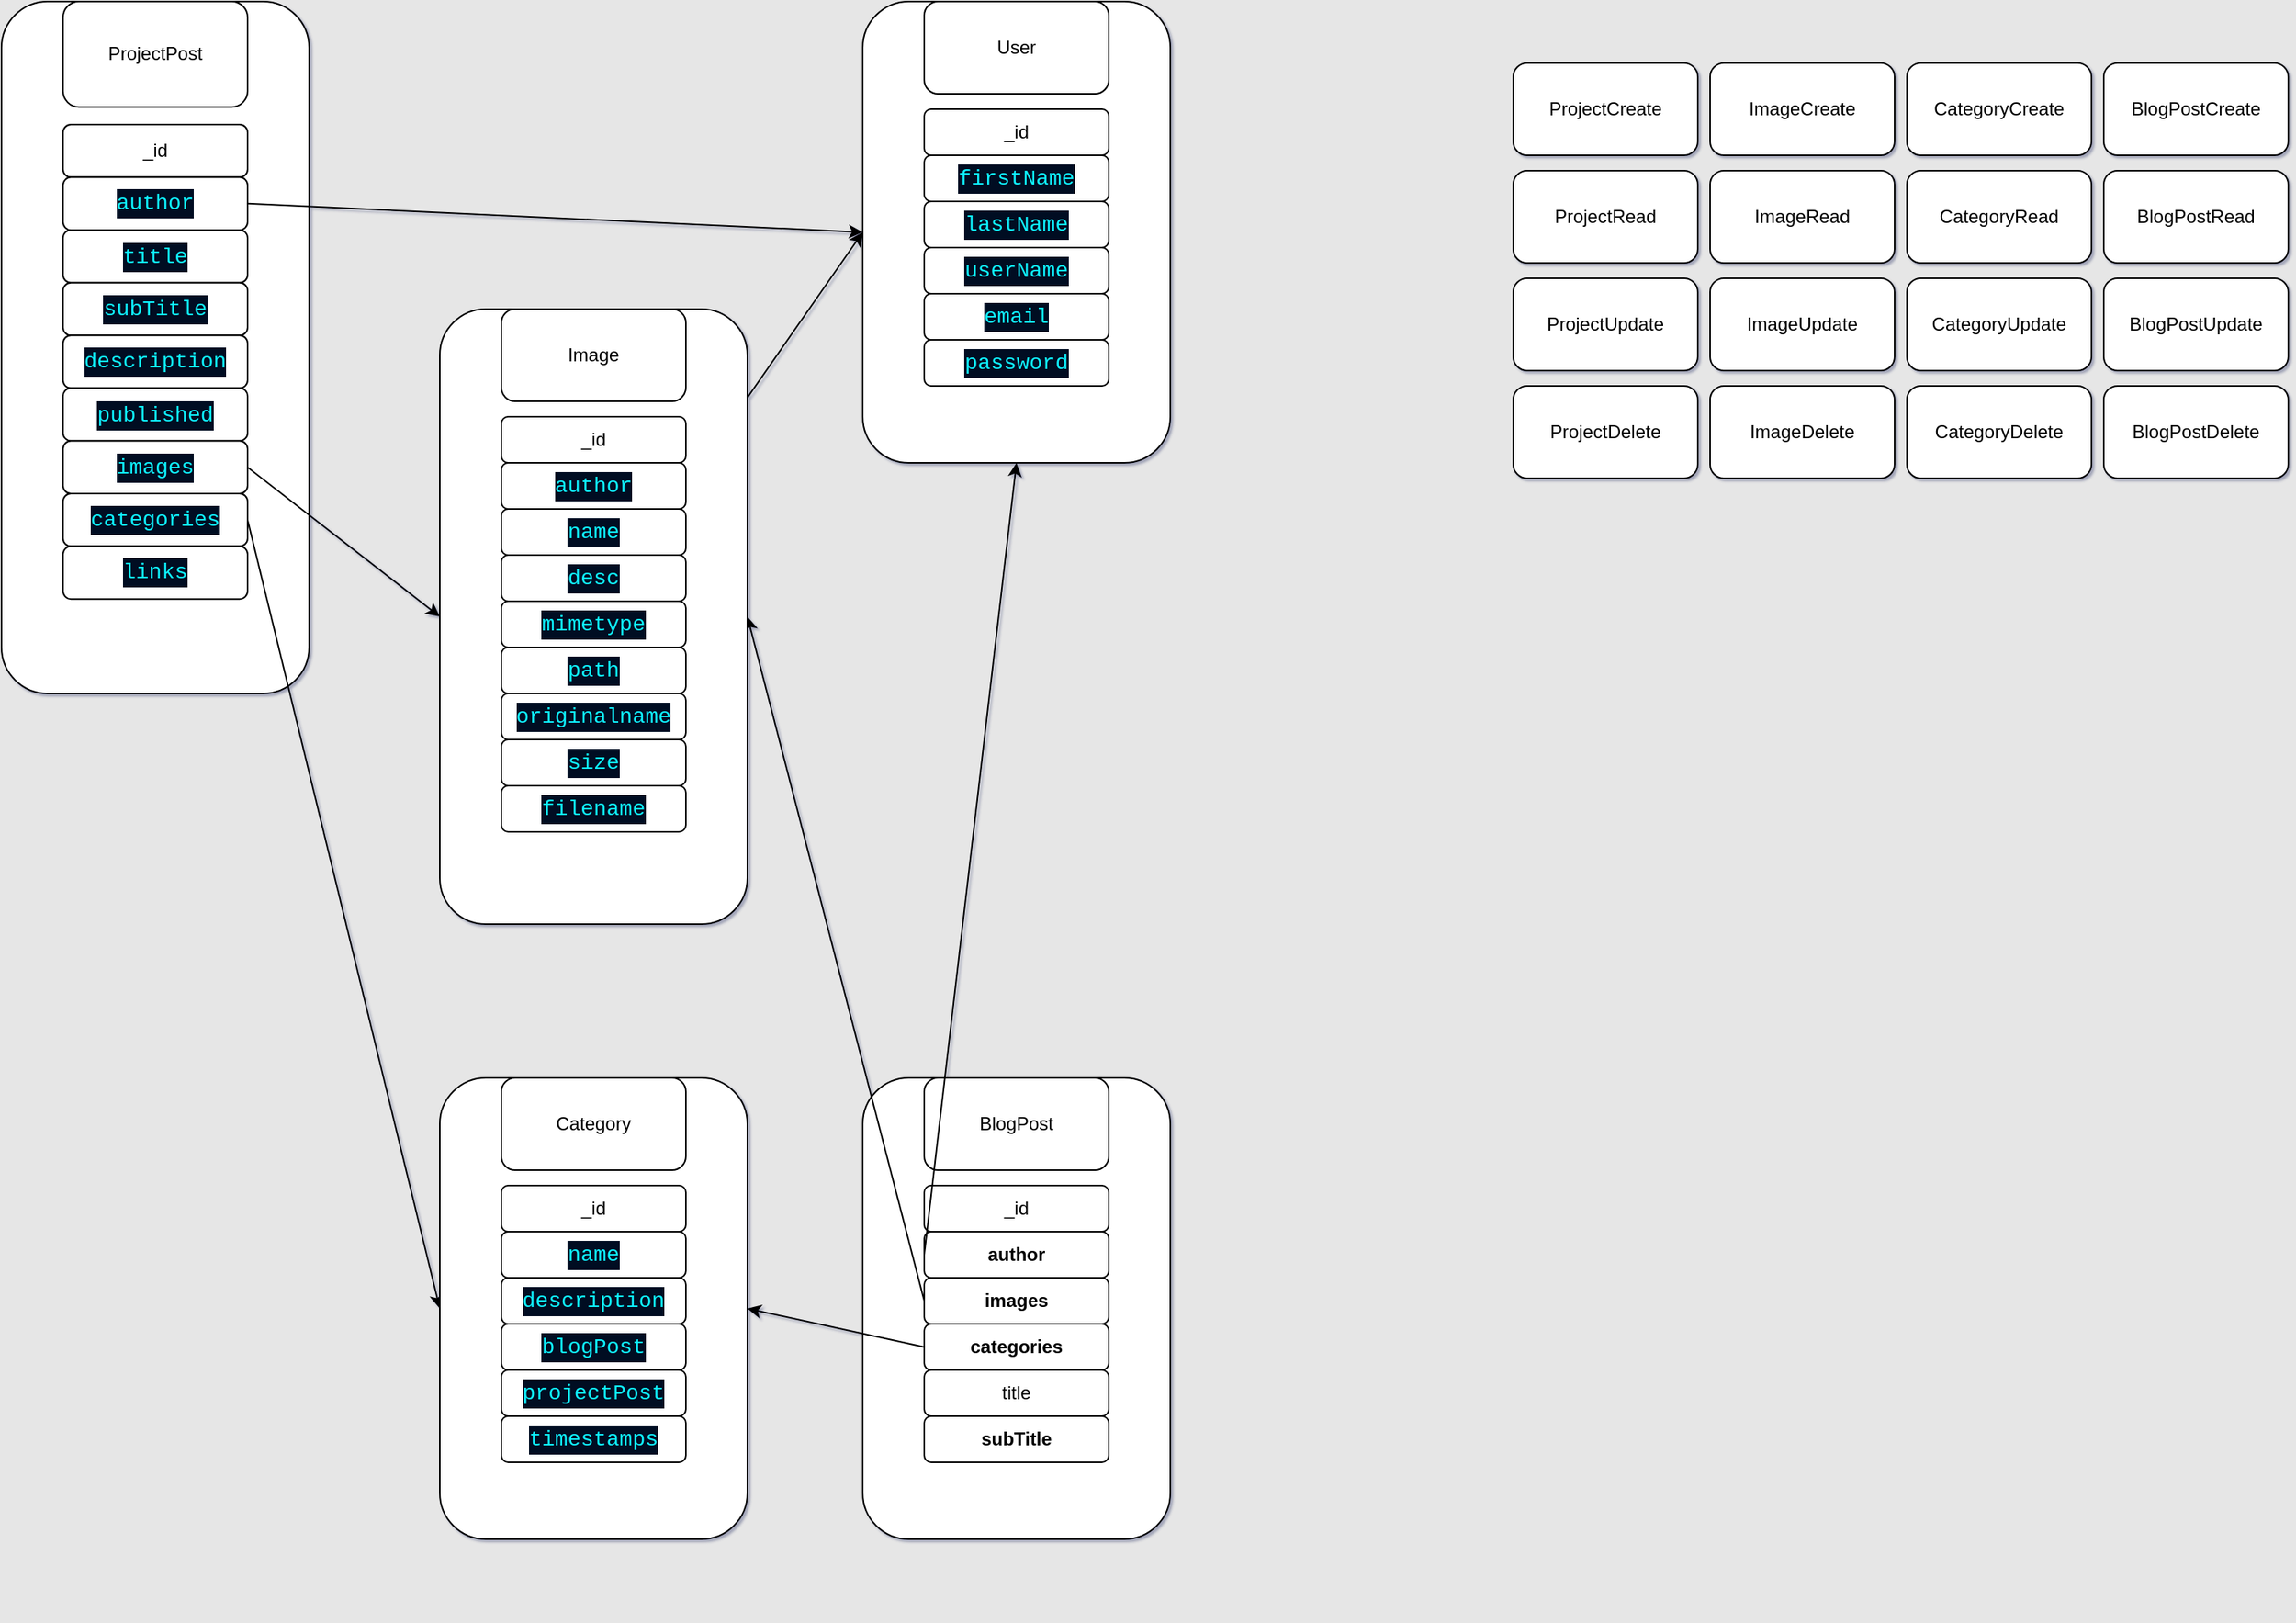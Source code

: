 <mxfile>
    <diagram id="7SoZ_ktCcy08Q-zTr9Ip" name="Page-1">
        <mxGraphModel dx="401" dy="523" grid="1" gridSize="10" guides="1" tooltips="1" connect="1" arrows="1" fold="1" page="1" pageScale="1" pageWidth="850" pageHeight="1100" background="#E6E6E6" math="0" shadow="1">
            <root>
                <mxCell id="0"/>
                <mxCell id="1" parent="0"/>
                <mxCell id="2" value="ImageCreate" style="rounded=1;whiteSpace=wrap;html=1;" parent="1" vertex="1">
                    <mxGeometry x="1151" y="80" width="120" height="60" as="geometry"/>
                </mxCell>
                <mxCell id="41" value="ImageRead" style="rounded=1;whiteSpace=wrap;html=1;" parent="1" vertex="1">
                    <mxGeometry x="1151" y="150" width="120" height="60" as="geometry"/>
                </mxCell>
                <mxCell id="42" value="ImageUpdate" style="rounded=1;whiteSpace=wrap;html=1;" parent="1" vertex="1">
                    <mxGeometry x="1151" y="220" width="120" height="60" as="geometry"/>
                </mxCell>
                <mxCell id="43" value="ImageDelete" style="rounded=1;whiteSpace=wrap;html=1;" parent="1" vertex="1">
                    <mxGeometry x="1151" y="290" width="120" height="60" as="geometry"/>
                </mxCell>
                <mxCell id="44" value="ProjectCreate" style="rounded=1;whiteSpace=wrap;html=1;" parent="1" vertex="1">
                    <mxGeometry x="1023" y="80" width="120" height="60" as="geometry"/>
                </mxCell>
                <mxCell id="45" value="ProjectRead" style="rounded=1;whiteSpace=wrap;html=1;" parent="1" vertex="1">
                    <mxGeometry x="1023" y="150" width="120" height="60" as="geometry"/>
                </mxCell>
                <mxCell id="46" value="ProjectUpdate" style="rounded=1;whiteSpace=wrap;html=1;" parent="1" vertex="1">
                    <mxGeometry x="1023" y="220" width="120" height="60" as="geometry"/>
                </mxCell>
                <mxCell id="47" value="ProjectDelete" style="rounded=1;whiteSpace=wrap;html=1;" parent="1" vertex="1">
                    <mxGeometry x="1023" y="290" width="120" height="60" as="geometry"/>
                </mxCell>
                <mxCell id="48" value="CategoryCreate" style="rounded=1;whiteSpace=wrap;html=1;" parent="1" vertex="1">
                    <mxGeometry x="1279" y="80" width="120" height="60" as="geometry"/>
                </mxCell>
                <mxCell id="49" value="CategoryRead" style="rounded=1;whiteSpace=wrap;html=1;" parent="1" vertex="1">
                    <mxGeometry x="1279" y="150" width="120" height="60" as="geometry"/>
                </mxCell>
                <mxCell id="50" value="CategoryUpdate" style="rounded=1;whiteSpace=wrap;html=1;" parent="1" vertex="1">
                    <mxGeometry x="1279" y="220" width="120" height="60" as="geometry"/>
                </mxCell>
                <mxCell id="51" value="CategoryDelete" style="rounded=1;whiteSpace=wrap;html=1;" parent="1" vertex="1">
                    <mxGeometry x="1279" y="290" width="120" height="60" as="geometry"/>
                </mxCell>
                <mxCell id="52" value="BlogPostCreate" style="rounded=1;whiteSpace=wrap;html=1;" parent="1" vertex="1">
                    <mxGeometry x="1407" y="80" width="120" height="60" as="geometry"/>
                </mxCell>
                <mxCell id="53" value="BlogPostRead" style="rounded=1;whiteSpace=wrap;html=1;" parent="1" vertex="1">
                    <mxGeometry x="1407" y="150" width="120" height="60" as="geometry"/>
                </mxCell>
                <mxCell id="54" value="BlogPostUpdate" style="rounded=1;whiteSpace=wrap;html=1;" parent="1" vertex="1">
                    <mxGeometry x="1407" y="220" width="120" height="60" as="geometry"/>
                </mxCell>
                <mxCell id="55" value="BlogPostDelete" style="rounded=1;whiteSpace=wrap;html=1;" parent="1" vertex="1">
                    <mxGeometry x="1407" y="290" width="120" height="60" as="geometry"/>
                </mxCell>
                <mxCell id="63" value="" style="group;rounded=1;" parent="1" vertex="1" connectable="0">
                    <mxGeometry x="40" y="40" width="200" height="450" as="geometry"/>
                </mxCell>
                <mxCell id="3" value="" style="rounded=1;whiteSpace=wrap;html=1;" parent="63" vertex="1">
                    <mxGeometry width="200" height="450" as="geometry"/>
                </mxCell>
                <mxCell id="5" value="ProjectPost" style="rounded=1;whiteSpace=wrap;html=1;" parent="63" vertex="1">
                    <mxGeometry x="40" width="120" height="68.571" as="geometry"/>
                </mxCell>
                <mxCell id="7" value="_id" style="rounded=1;whiteSpace=wrap;html=1;" parent="63" vertex="1">
                    <mxGeometry x="40" y="80" width="120" height="34.286" as="geometry"/>
                </mxCell>
                <mxCell id="8" value="&lt;div style=&quot;color: rgb(253 , 254 , 255) ; background-color: rgb(3 , 13 , 34) ; font-family: &amp;#34;consolas&amp;#34; , &amp;#34;courier new&amp;#34; , monospace ; font-size: 14px ; line-height: 19px&quot;&gt;&lt;span style=&quot;color: #0ef3ff&quot;&gt;title&lt;/span&gt;&lt;/div&gt;" style="rounded=1;whiteSpace=wrap;html=1;" parent="63" vertex="1">
                    <mxGeometry x="40" y="148.571" width="120" height="34.286" as="geometry"/>
                </mxCell>
                <mxCell id="9" value="&lt;div style=&quot;color: rgb(253 , 254 , 255) ; background-color: rgb(3 , 13 , 34) ; font-family: &amp;#34;consolas&amp;#34; , &amp;#34;courier new&amp;#34; , monospace ; font-weight: normal ; font-size: 14px ; line-height: 19px&quot;&gt;&lt;span style=&quot;color: #0ef3ff&quot;&gt;subTitle&lt;/span&gt;&lt;/div&gt;" style="rounded=1;whiteSpace=wrap;html=1;fontStyle=1;" parent="63" vertex="1">
                    <mxGeometry x="40" y="182.857" width="120" height="34.286" as="geometry"/>
                </mxCell>
                <mxCell id="10" value="&lt;div style=&quot;color: rgb(253 , 254 , 255) ; background-color: rgb(3 , 13 , 34) ; font-family: &amp;#34;consolas&amp;#34; , &amp;#34;courier new&amp;#34; , monospace ; font-weight: normal ; font-size: 14px ; line-height: 19px&quot;&gt;&lt;span style=&quot;color: #0ef3ff&quot;&gt;description&lt;/span&gt;&lt;/div&gt;" style="rounded=1;whiteSpace=wrap;html=1;fontStyle=1;" parent="63" vertex="1">
                    <mxGeometry x="40" y="217.143" width="120" height="34.286" as="geometry"/>
                </mxCell>
                <mxCell id="11" value="&lt;div style=&quot;color: rgb(253 , 254 , 255) ; background-color: rgb(3 , 13 , 34) ; font-family: &amp;#34;consolas&amp;#34; , &amp;#34;courier new&amp;#34; , monospace ; font-weight: normal ; font-size: 14px ; line-height: 19px&quot;&gt;&lt;span style=&quot;color: #0ef3ff&quot;&gt;published&lt;/span&gt;&lt;/div&gt;" style="rounded=1;whiteSpace=wrap;html=1;fontStyle=1;" parent="63" vertex="1">
                    <mxGeometry x="40" y="251.429" width="120" height="34.286" as="geometry"/>
                </mxCell>
                <mxCell id="12" value="&lt;div style=&quot;color: rgb(253 , 254 , 255) ; background-color: rgb(3 , 13 , 34) ; font-family: &amp;#34;consolas&amp;#34; , &amp;#34;courier new&amp;#34; , monospace ; font-weight: normal ; font-size: 14px ; line-height: 19px&quot;&gt;&lt;span style=&quot;color: #0ef3ff&quot;&gt;images&lt;/span&gt;&lt;/div&gt;" style="rounded=1;whiteSpace=wrap;html=1;fontStyle=1;" parent="63" vertex="1">
                    <mxGeometry x="40" y="285.714" width="120" height="34.286" as="geometry"/>
                </mxCell>
                <mxCell id="13" value="&lt;div style=&quot;color: rgb(253 , 254 , 255) ; background-color: rgb(3 , 13 , 34) ; font-family: &amp;#34;consolas&amp;#34; , &amp;#34;courier new&amp;#34; , monospace ; font-weight: normal ; font-size: 14px ; line-height: 19px&quot;&gt;&lt;span style=&quot;color: #0ef3ff&quot;&gt;author&lt;/span&gt;&lt;/div&gt;" style="rounded=1;whiteSpace=wrap;html=1;fontStyle=1;" parent="63" vertex="1">
                    <mxGeometry x="40" y="114.286" width="120" height="34.286" as="geometry"/>
                </mxCell>
                <mxCell id="61" value="&lt;div style=&quot;color: rgb(253 , 254 , 255) ; background-color: rgb(3 , 13 , 34) ; font-family: &amp;#34;consolas&amp;#34; , &amp;#34;courier new&amp;#34; , monospace ; font-weight: normal ; font-size: 14px ; line-height: 19px&quot;&gt;&lt;div style=&quot;font-family: &amp;#34;consolas&amp;#34; , &amp;#34;courier new&amp;#34; , monospace ; line-height: 19px&quot;&gt;&lt;span style=&quot;color: #0ef3ff&quot;&gt;categories&lt;/span&gt;&lt;/div&gt;&lt;/div&gt;" style="rounded=1;whiteSpace=wrap;html=1;fontStyle=1;" parent="63" vertex="1">
                    <mxGeometry x="40" y="320" width="120" height="34.286" as="geometry"/>
                </mxCell>
                <mxCell id="78" value="&lt;div style=&quot;color: rgb(253 , 254 , 255) ; background-color: rgb(3 , 13 , 34) ; font-family: &amp;#34;consolas&amp;#34; , &amp;#34;courier new&amp;#34; , monospace ; font-weight: normal ; font-size: 14px ; line-height: 19px&quot;&gt;&lt;div style=&quot;font-family: &amp;#34;consolas&amp;#34; , &amp;#34;courier new&amp;#34; , monospace ; line-height: 19px&quot;&gt;&lt;span style=&quot;color: #0ef3ff&quot;&gt;links&lt;/span&gt;&lt;/div&gt;&lt;/div&gt;" style="rounded=1;whiteSpace=wrap;html=1;fontStyle=1;" parent="63" vertex="1">
                    <mxGeometry x="40" y="354.286" width="120" height="34.286" as="geometry"/>
                </mxCell>
                <mxCell id="83" style="edgeStyle=none;html=1;entryX=0;entryY=0.5;entryDx=0;entryDy=0;exitX=1;exitY=0.5;exitDx=0;exitDy=0;rounded=1;strokeColor=#000000;" parent="1" source="61" target="23" edge="1">
                    <mxGeometry relative="1" as="geometry"/>
                </mxCell>
                <mxCell id="84" value="" style="group;rounded=1;" parent="1" vertex="1" connectable="0">
                    <mxGeometry x="600" y="740" width="200" height="350" as="geometry"/>
                </mxCell>
                <mxCell id="37" value="content" style="rounded=1;whiteSpace=wrap;html=1;fontStyle=1;" parent="84" vertex="1">
                    <mxGeometry x="40" y="250" width="120" height="30" as="geometry"/>
                </mxCell>
                <mxCell id="32" value="" style="rounded=1;whiteSpace=wrap;html=1;" parent="84" vertex="1">
                    <mxGeometry width="200" height="300" as="geometry"/>
                </mxCell>
                <mxCell id="36" value="subTitle" style="rounded=1;whiteSpace=wrap;html=1;fontStyle=1;" parent="84" vertex="1">
                    <mxGeometry x="40" y="220" width="120" height="30" as="geometry"/>
                </mxCell>
                <mxCell id="35" value="title" style="rounded=1;whiteSpace=wrap;html=1;" parent="84" vertex="1">
                    <mxGeometry x="40" y="190" width="120" height="30" as="geometry"/>
                </mxCell>
                <mxCell id="80" value="images" style="rounded=1;whiteSpace=wrap;html=1;fontStyle=1;" parent="84" vertex="1">
                    <mxGeometry x="40" y="130" width="120" height="30" as="geometry"/>
                </mxCell>
                <mxCell id="79" value="categories" style="rounded=1;whiteSpace=wrap;html=1;fontStyle=1;" parent="84" vertex="1">
                    <mxGeometry x="40" y="160" width="120" height="30" as="geometry"/>
                </mxCell>
                <mxCell id="81" value="author" style="rounded=1;whiteSpace=wrap;html=1;fontStyle=1;" parent="84" vertex="1">
                    <mxGeometry x="40" y="100" width="120" height="30" as="geometry"/>
                </mxCell>
                <mxCell id="34" value="_id" style="rounded=1;whiteSpace=wrap;html=1;" parent="84" vertex="1">
                    <mxGeometry x="40" y="70" width="120" height="30" as="geometry"/>
                </mxCell>
                <mxCell id="33" value="BlogPost" style="rounded=1;whiteSpace=wrap;html=1;" parent="84" vertex="1">
                    <mxGeometry x="40" width="120" height="60" as="geometry"/>
                </mxCell>
                <mxCell id="85" value="" style="group;rounded=1;" parent="1" vertex="1" connectable="0">
                    <mxGeometry x="600" y="40" width="200" height="300" as="geometry"/>
                </mxCell>
                <mxCell id="86" value="" style="rounded=1;whiteSpace=wrap;html=1;" parent="85" vertex="1">
                    <mxGeometry width="200" height="300" as="geometry"/>
                </mxCell>
                <mxCell id="87" value="User" style="rounded=1;whiteSpace=wrap;html=1;" parent="85" vertex="1">
                    <mxGeometry x="40" width="120" height="60" as="geometry"/>
                </mxCell>
                <mxCell id="88" value="_id" style="rounded=1;whiteSpace=wrap;html=1;" parent="85" vertex="1">
                    <mxGeometry x="40" y="70" width="120" height="30" as="geometry"/>
                </mxCell>
                <mxCell id="89" value="&lt;div style=&quot;color: rgb(253 , 254 , 255) ; background-color: rgb(3 , 13 , 34) ; font-family: &amp;#34;consolas&amp;#34; , &amp;#34;courier new&amp;#34; , monospace ; font-size: 14px ; line-height: 19px&quot;&gt;&lt;span style=&quot;color: #0ef3ff&quot;&gt;firstName&lt;/span&gt;&lt;/div&gt;" style="rounded=1;whiteSpace=wrap;html=1;" parent="85" vertex="1">
                    <mxGeometry x="40" y="100" width="120" height="30" as="geometry"/>
                </mxCell>
                <mxCell id="90" value="&lt;div style=&quot;color: rgb(253 , 254 , 255) ; background-color: rgb(3 , 13 , 34) ; font-family: &amp;#34;consolas&amp;#34; , &amp;#34;courier new&amp;#34; , monospace ; font-weight: normal ; font-size: 14px ; line-height: 19px&quot;&gt;&lt;span style=&quot;color: #0ef3ff&quot;&gt;lastName&lt;/span&gt;&lt;/div&gt;" style="rounded=1;whiteSpace=wrap;html=1;fontStyle=1;" parent="85" vertex="1">
                    <mxGeometry x="40" y="130" width="120" height="30" as="geometry"/>
                </mxCell>
                <mxCell id="91" value="&lt;div style=&quot;color: rgb(253 , 254 , 255) ; background-color: rgb(3 , 13 , 34) ; font-family: &amp;#34;consolas&amp;#34; , &amp;#34;courier new&amp;#34; , monospace ; font-weight: normal ; font-size: 14px ; line-height: 19px&quot;&gt;&lt;span style=&quot;color: #0ef3ff&quot;&gt;userName&lt;/span&gt;&lt;/div&gt;" style="rounded=1;whiteSpace=wrap;html=1;fontStyle=1;" parent="85" vertex="1">
                    <mxGeometry x="40" y="160" width="120" height="30" as="geometry"/>
                </mxCell>
                <mxCell id="92" value="&lt;div style=&quot;color: rgb(253 , 254 , 255) ; background-color: rgb(3 , 13 , 34) ; font-family: &amp;#34;consolas&amp;#34; , &amp;#34;courier new&amp;#34; , monospace ; font-weight: normal ; font-size: 14px ; line-height: 19px&quot;&gt;&lt;span style=&quot;color: #0ef3ff&quot;&gt;email&lt;/span&gt;&lt;/div&gt;" style="rounded=1;whiteSpace=wrap;html=1;fontStyle=1;" parent="85" vertex="1">
                    <mxGeometry x="40" y="190" width="120" height="30" as="geometry"/>
                </mxCell>
                <mxCell id="93" value="&lt;div style=&quot;color: rgb(253 , 254 , 255) ; background-color: rgb(3 , 13 , 34) ; font-family: &amp;#34;consolas&amp;#34; , &amp;#34;courier new&amp;#34; , monospace ; font-weight: normal ; font-size: 14px ; line-height: 19px&quot;&gt;&lt;span style=&quot;color: #0ef3ff&quot;&gt;password&lt;/span&gt;&lt;/div&gt;" style="rounded=1;whiteSpace=wrap;html=1;fontStyle=1;" parent="85" vertex="1">
                    <mxGeometry x="40" y="220" width="120" height="30" as="geometry"/>
                </mxCell>
                <mxCell id="94" value="" style="edgeStyle=none;html=1;exitX=1;exitY=0.5;exitDx=0;exitDy=0;entryX=0;entryY=0.5;entryDx=0;entryDy=0;rounded=1;strokeColor=#000000;" parent="1" source="12" target="14" edge="1">
                    <mxGeometry relative="1" as="geometry">
                        <mxPoint x="80" y="460" as="targetPoint"/>
                    </mxGeometry>
                </mxCell>
                <mxCell id="97" style="edgeStyle=none;html=1;exitX=1;exitY=0.5;exitDx=0;exitDy=0;entryX=0;entryY=0.5;entryDx=0;entryDy=0;rounded=1;strokeColor=#000000;" parent="1" source="76" target="86" edge="1">
                    <mxGeometry relative="1" as="geometry"/>
                </mxCell>
                <mxCell id="98" style="edgeStyle=none;html=1;exitX=0;exitY=0.5;exitDx=0;exitDy=0;entryX=0.5;entryY=1;entryDx=0;entryDy=0;rounded=1;strokeColor=#000000;" parent="1" source="81" target="86" edge="1">
                    <mxGeometry relative="1" as="geometry"/>
                </mxCell>
                <mxCell id="99" style="edgeStyle=none;html=1;entryX=1;entryY=0.5;entryDx=0;entryDy=0;exitX=0;exitY=0.5;exitDx=0;exitDy=0;exitPerimeter=0;rounded=1;strokeColor=#000000;" parent="1" source="79" target="23" edge="1">
                    <mxGeometry relative="1" as="geometry"/>
                </mxCell>
                <mxCell id="100" style="edgeStyle=none;html=1;entryX=1;entryY=0.5;entryDx=0;entryDy=0;exitX=0;exitY=0.5;exitDx=0;exitDy=0;rounded=1;strokeColor=#000000;" parent="1" source="80" target="14" edge="1">
                    <mxGeometry relative="1" as="geometry"/>
                </mxCell>
                <mxCell id="77" value="" style="group;rounded=1;" parent="1" vertex="1" connectable="0">
                    <mxGeometry x="325" y="240" width="200" height="400" as="geometry"/>
                </mxCell>
                <mxCell id="14" value="" style="rounded=1;whiteSpace=wrap;html=1;" parent="77" vertex="1">
                    <mxGeometry width="200" height="400" as="geometry"/>
                </mxCell>
                <mxCell id="15" value="Image" style="rounded=1;whiteSpace=wrap;html=1;" parent="77" vertex="1">
                    <mxGeometry x="40" width="120" height="60" as="geometry"/>
                </mxCell>
                <mxCell id="16" value="_id" style="rounded=1;whiteSpace=wrap;html=1;" parent="77" vertex="1">
                    <mxGeometry x="40" y="70" width="120" height="30" as="geometry"/>
                </mxCell>
                <mxCell id="17" value="&lt;div style=&quot;color: rgb(253 , 254 , 255) ; background-color: rgb(3 , 13 , 34) ; font-family: &amp;#34;consolas&amp;#34; , &amp;#34;courier new&amp;#34; , monospace ; font-size: 14px ; line-height: 19px&quot;&gt;&lt;span style=&quot;color: #0ef3ff&quot;&gt;name&lt;/span&gt;&lt;/div&gt;" style="rounded=1;whiteSpace=wrap;html=1;" parent="77" vertex="1">
                    <mxGeometry x="40" y="130" width="120" height="30" as="geometry"/>
                </mxCell>
                <mxCell id="18" value="&lt;div style=&quot;color: rgb(253 , 254 , 255) ; background-color: rgb(3 , 13 , 34) ; font-family: &amp;#34;consolas&amp;#34; , &amp;#34;courier new&amp;#34; , monospace ; font-weight: normal ; font-size: 14px ; line-height: 19px&quot;&gt;&lt;span style=&quot;color: #0ef3ff&quot;&gt;mimetype&lt;/span&gt;&lt;/div&gt;" style="rounded=1;whiteSpace=wrap;html=1;fontStyle=1;" parent="77" vertex="1">
                    <mxGeometry x="40" y="190" width="120" height="30" as="geometry"/>
                </mxCell>
                <mxCell id="19" value="&lt;div style=&quot;color: rgb(253 , 254 , 255) ; background-color: rgb(3 , 13 , 34) ; font-family: &amp;#34;consolas&amp;#34; , &amp;#34;courier new&amp;#34; , monospace ; font-weight: normal ; font-size: 14px ; line-height: 19px&quot;&gt;&lt;span style=&quot;color: #0ef3ff&quot;&gt;path&lt;/span&gt;&lt;/div&gt;" style="rounded=1;whiteSpace=wrap;html=1;fontStyle=1;" parent="77" vertex="1">
                    <mxGeometry x="40" y="220" width="120" height="30" as="geometry"/>
                </mxCell>
                <mxCell id="20" value="&lt;div style=&quot;color: rgb(253 , 254 , 255) ; background-color: rgb(3 , 13 , 34) ; font-family: &amp;#34;consolas&amp;#34; , &amp;#34;courier new&amp;#34; , monospace ; font-weight: normal ; font-size: 14px ; line-height: 19px&quot;&gt;&lt;span style=&quot;color: #0ef3ff&quot;&gt;originalname&lt;/span&gt;&lt;/div&gt;" style="rounded=1;whiteSpace=wrap;html=1;fontStyle=1;" parent="77" vertex="1">
                    <mxGeometry x="40" y="250" width="120" height="30" as="geometry"/>
                </mxCell>
                <mxCell id="21" value="&lt;div style=&quot;color: rgb(253 , 254 , 255) ; background-color: rgb(3 , 13 , 34) ; font-family: &amp;#34;consolas&amp;#34; , &amp;#34;courier new&amp;#34; , monospace ; font-weight: normal ; font-size: 14px ; line-height: 19px&quot;&gt;&lt;span style=&quot;color: #0ef3ff&quot;&gt;size&lt;/span&gt;&lt;/div&gt;" style="rounded=1;whiteSpace=wrap;html=1;fontStyle=1;" parent="77" vertex="1">
                    <mxGeometry x="40" y="280" width="120" height="30" as="geometry"/>
                </mxCell>
                <mxCell id="22" value="&#10;&#10;&lt;div style=&quot;color: rgb(253, 254, 255); background-color: rgb(3, 13, 34); font-family: consolas, &amp;quot;courier new&amp;quot;, monospace; font-weight: normal; font-size: 14px; line-height: 19px;&quot;&gt;&lt;div&gt;&lt;span style=&quot;color: #0ef3ff&quot;&gt;filename&lt;/span&gt;&lt;/div&gt;&lt;/div&gt;&#10;&#10;" style="rounded=1;whiteSpace=wrap;html=1;fontStyle=0;" parent="77" vertex="1">
                    <mxGeometry x="40" y="310" width="120" height="30" as="geometry"/>
                </mxCell>
                <mxCell id="64" value="&lt;div style=&quot;color: rgb(253 , 254 , 255) ; background-color: rgb(3 , 13 , 34) ; font-family: &amp;#34;consolas&amp;#34; , &amp;#34;courier new&amp;#34; , monospace ; font-size: 14px ; line-height: 19px&quot;&gt;&lt;span style=&quot;color: #0ef3ff&quot;&gt;desc&lt;/span&gt;&lt;/div&gt;" style="rounded=1;whiteSpace=wrap;html=1;fontStyle=0;" parent="77" vertex="1">
                    <mxGeometry x="40" y="160" width="120" height="30" as="geometry"/>
                </mxCell>
                <mxCell id="76" value="&lt;div style=&quot;color: rgb(253 , 254 , 255) ; background-color: rgb(3 , 13 , 34) ; font-family: &amp;#34;consolas&amp;#34; , &amp;#34;courier new&amp;#34; , monospace ; font-weight: normal ; font-size: 14px ; line-height: 19px&quot;&gt;&lt;span style=&quot;color: #0ef3ff&quot;&gt;author&lt;/span&gt;&lt;/div&gt;" style="rounded=1;whiteSpace=wrap;html=1;fontStyle=1;" parent="77" vertex="1">
                    <mxGeometry x="40" y="100" width="120" height="30" as="geometry"/>
                </mxCell>
                <mxCell id="95" value="" style="group;rounded=1;" parent="1" vertex="1" connectable="0">
                    <mxGeometry x="325" y="740" width="200" height="300" as="geometry"/>
                </mxCell>
                <mxCell id="23" value="" style="rounded=1;whiteSpace=wrap;html=1;" parent="95" vertex="1">
                    <mxGeometry width="200" height="300" as="geometry"/>
                </mxCell>
                <mxCell id="24" value="Category" style="rounded=1;whiteSpace=wrap;html=1;" parent="95" vertex="1">
                    <mxGeometry x="40" width="120" height="60" as="geometry"/>
                </mxCell>
                <mxCell id="25" value="_id" style="rounded=1;whiteSpace=wrap;html=1;" parent="95" vertex="1">
                    <mxGeometry x="40" y="70" width="120" height="30" as="geometry"/>
                </mxCell>
                <mxCell id="26" value="&lt;div style=&quot;color: rgb(253 , 254 , 255) ; background-color: rgb(3 , 13 , 34) ; font-family: &amp;#34;consolas&amp;#34; , &amp;#34;courier new&amp;#34; , monospace ; font-size: 14px ; line-height: 19px&quot;&gt;&lt;span style=&quot;color: #0ef3ff&quot;&gt;name&lt;/span&gt;&lt;/div&gt;" style="rounded=1;whiteSpace=wrap;html=1;" parent="95" vertex="1">
                    <mxGeometry x="40" y="100" width="120" height="30" as="geometry"/>
                </mxCell>
                <mxCell id="27" value="&lt;div style=&quot;color: rgb(253 , 254 , 255) ; background-color: rgb(3 , 13 , 34) ; font-family: &amp;#34;consolas&amp;#34; , &amp;#34;courier new&amp;#34; , monospace ; font-weight: normal ; font-size: 14px ; line-height: 19px&quot;&gt;&lt;span style=&quot;color: #0ef3ff&quot;&gt;description&lt;/span&gt;&lt;/div&gt;" style="rounded=1;whiteSpace=wrap;html=1;fontStyle=1;" parent="95" vertex="1">
                    <mxGeometry x="40" y="130" width="120" height="30" as="geometry"/>
                </mxCell>
                <mxCell id="28" value="&lt;div style=&quot;color: rgb(253 , 254 , 255) ; background-color: rgb(3 , 13 , 34) ; font-family: &amp;#34;consolas&amp;#34; , &amp;#34;courier new&amp;#34; , monospace ; font-weight: normal ; font-size: 14px ; line-height: 19px&quot;&gt;&lt;span style=&quot;color: #0ef3ff&quot;&gt;blogPost&lt;/span&gt;&lt;/div&gt;" style="rounded=1;whiteSpace=wrap;html=1;fontStyle=1;" parent="95" vertex="1">
                    <mxGeometry x="40" y="160" width="120" height="30" as="geometry"/>
                </mxCell>
                <mxCell id="29" value="&lt;div style=&quot;color: rgb(253 , 254 , 255) ; background-color: rgb(3 , 13 , 34) ; font-family: &amp;#34;consolas&amp;#34; , &amp;#34;courier new&amp;#34; , monospace ; font-weight: normal ; font-size: 14px ; line-height: 19px&quot;&gt;&lt;span style=&quot;color: #0ef3ff&quot;&gt;projectPost&lt;/span&gt;&lt;/div&gt;" style="rounded=1;whiteSpace=wrap;html=1;fontStyle=1;" parent="95" vertex="1">
                    <mxGeometry x="40" y="190" width="120" height="30" as="geometry"/>
                </mxCell>
                <mxCell id="30" value="&lt;div style=&quot;color: rgb(253 , 254 , 255) ; background-color: rgb(3 , 13 , 34) ; font-family: &amp;#34;consolas&amp;#34; , &amp;#34;courier new&amp;#34; , monospace ; font-weight: normal ; font-size: 14px ; line-height: 19px&quot;&gt;&lt;span style=&quot;color: #0ef3ff&quot;&gt;timestamps&lt;/span&gt;&lt;/div&gt;" style="rounded=1;whiteSpace=wrap;html=1;fontStyle=1;" parent="95" vertex="1">
                    <mxGeometry x="40" y="220" width="120" height="30" as="geometry"/>
                </mxCell>
                <mxCell id="102" style="edgeStyle=none;html=1;exitX=1;exitY=0.5;exitDx=0;exitDy=0;entryX=0;entryY=0.5;entryDx=0;entryDy=0;rounded=1;strokeColor=#000000;" parent="1" source="13" target="86" edge="1">
                    <mxGeometry relative="1" as="geometry"/>
                </mxCell>
            </root>
        </mxGraphModel>
    </diagram>
</mxfile>